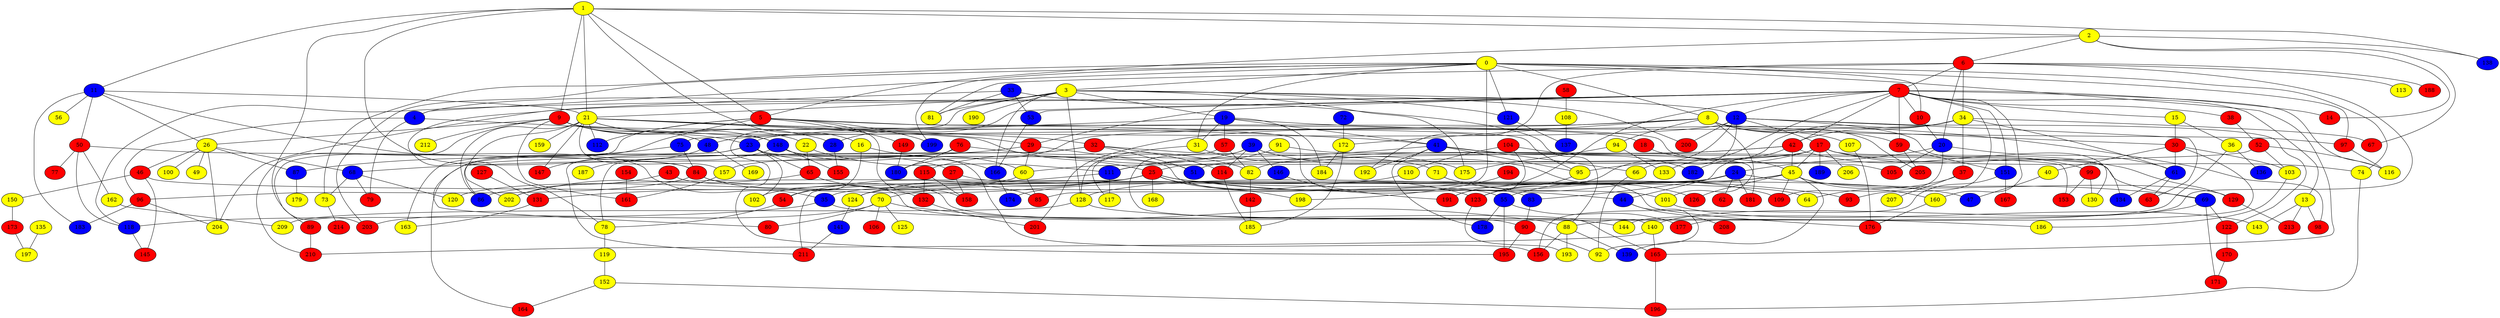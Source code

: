 graph {
0 [style = filled fillcolor = yellow];
1 [style = filled fillcolor = yellow];
2 [style = filled fillcolor = yellow];
3 [style = filled fillcolor = yellow];
4 [style = filled fillcolor = blue];
5 [style = filled fillcolor = red];
6 [style = filled fillcolor = red];
7 [style = filled fillcolor = red];
8 [style = filled fillcolor = yellow];
9 [style = filled fillcolor = red];
10 [style = filled fillcolor = red];
11 [style = filled fillcolor = blue];
12 [style = filled fillcolor = blue];
13 [style = filled fillcolor = yellow];
14 [style = filled fillcolor = red];
15 [style = filled fillcolor = yellow];
16 [style = filled fillcolor = yellow];
17 [style = filled fillcolor = red];
18 [style = filled fillcolor = red];
19 [style = filled fillcolor = blue];
20 [style = filled fillcolor = blue];
21 [style = filled fillcolor = yellow];
22 [style = filled fillcolor = yellow];
23 [style = filled fillcolor = blue];
24 [style = filled fillcolor = blue];
25 [style = filled fillcolor = red];
26 [style = filled fillcolor = yellow];
27 [style = filled fillcolor = red];
28 [style = filled fillcolor = blue];
29 [style = filled fillcolor = red];
30 [style = filled fillcolor = red];
31 [style = filled fillcolor = yellow];
32 [style = filled fillcolor = red];
33 [style = filled fillcolor = blue];
34 [style = filled fillcolor = yellow];
35 [style = filled fillcolor = blue];
36 [style = filled fillcolor = yellow];
37 [style = filled fillcolor = red];
38 [style = filled fillcolor = red];
39 [style = filled fillcolor = blue];
40 [style = filled fillcolor = yellow];
41 [style = filled fillcolor = blue];
42 [style = filled fillcolor = red];
43 [style = filled fillcolor = red];
44 [style = filled fillcolor = blue];
45 [style = filled fillcolor = yellow];
46 [style = filled fillcolor = red];
47 [style = filled fillcolor = blue];
48 [style = filled fillcolor = blue];
49 [style = filled fillcolor = yellow];
50 [style = filled fillcolor = red];
51 [style = filled fillcolor = blue];
52 [style = filled fillcolor = red];
53 [style = filled fillcolor = blue];
54 [style = filled fillcolor = red];
55 [style = filled fillcolor = blue];
56 [style = filled fillcolor = yellow];
57 [style = filled fillcolor = red];
58 [style = filled fillcolor = red];
59 [style = filled fillcolor = red];
60 [style = filled fillcolor = yellow];
61 [style = filled fillcolor = blue];
62 [style = filled fillcolor = red];
63 [style = filled fillcolor = red];
64 [style = filled fillcolor = yellow];
65 [style = filled fillcolor = red];
66 [style = filled fillcolor = yellow];
67 [style = filled fillcolor = red];
68 [style = filled fillcolor = blue];
69 [style = filled fillcolor = blue];
70 [style = filled fillcolor = yellow];
71 [style = filled fillcolor = yellow];
72 [style = filled fillcolor = blue];
73 [style = filled fillcolor = yellow];
74 [style = filled fillcolor = yellow];
75 [style = filled fillcolor = blue];
76 [style = filled fillcolor = red];
77 [style = filled fillcolor = red];
78 [style = filled fillcolor = yellow];
79 [style = filled fillcolor = red];
80 [style = filled fillcolor = red];
81 [style = filled fillcolor = yellow];
82 [style = filled fillcolor = yellow];
83 [style = filled fillcolor = blue];
84 [style = filled fillcolor = red];
85 [style = filled fillcolor = red];
86 [style = filled fillcolor = blue];
87 [style = filled fillcolor = blue];
88 [style = filled fillcolor = yellow];
89 [style = filled fillcolor = red];
90 [style = filled fillcolor = red];
91 [style = filled fillcolor = yellow];
92 [style = filled fillcolor = yellow];
93 [style = filled fillcolor = red];
94 [style = filled fillcolor = yellow];
95 [style = filled fillcolor = yellow];
96 [style = filled fillcolor = red];
97 [style = filled fillcolor = red];
98 [style = filled fillcolor = red];
99 [style = filled fillcolor = red];
100 [style = filled fillcolor = yellow];
101 [style = filled fillcolor = yellow];
102 [style = filled fillcolor = yellow];
103 [style = filled fillcolor = yellow];
104 [style = filled fillcolor = red];
105 [style = filled fillcolor = red];
106 [style = filled fillcolor = red];
107 [style = filled fillcolor = yellow];
108 [style = filled fillcolor = yellow];
109 [style = filled fillcolor = red];
110 [style = filled fillcolor = yellow];
111 [style = filled fillcolor = blue];
112 [style = filled fillcolor = blue];
113 [style = filled fillcolor = yellow];
114 [style = filled fillcolor = red];
115 [style = filled fillcolor = red];
116 [style = filled fillcolor = yellow];
117 [style = filled fillcolor = yellow];
118 [style = filled fillcolor = blue];
119 [style = filled fillcolor = yellow];
120 [style = filled fillcolor = yellow];
121 [style = filled fillcolor = blue];
122 [style = filled fillcolor = red];
123 [style = filled fillcolor = red];
124 [style = filled fillcolor = yellow];
125 [style = filled fillcolor = yellow];
126 [style = filled fillcolor = red];
127 [style = filled fillcolor = red];
128 [style = filled fillcolor = yellow];
129 [style = filled fillcolor = red];
130 [style = filled fillcolor = yellow];
131 [style = filled fillcolor = red];
132 [style = filled fillcolor = red];
133 [style = filled fillcolor = yellow];
134 [style = filled fillcolor = blue];
135 [style = filled fillcolor = yellow];
136 [style = filled fillcolor = blue];
137 [style = filled fillcolor = blue];
138 [style = filled fillcolor = blue];
139 [style = filled fillcolor = blue];
140 [style = filled fillcolor = yellow];
141 [style = filled fillcolor = blue];
142 [style = filled fillcolor = red];
143 [style = filled fillcolor = yellow];
144 [style = filled fillcolor = yellow];
145 [style = filled fillcolor = red];
146 [style = filled fillcolor = blue];
147 [style = filled fillcolor = red];
148 [style = filled fillcolor = blue];
149 [style = filled fillcolor = red];
150 [style = filled fillcolor = yellow];
151 [style = filled fillcolor = blue];
152 [style = filled fillcolor = yellow];
153 [style = filled fillcolor = red];
154 [style = filled fillcolor = red];
155 [style = filled fillcolor = red];
156 [style = filled fillcolor = red];
157 [style = filled fillcolor = yellow];
158 [style = filled fillcolor = red];
159 [style = filled fillcolor = yellow];
160 [style = filled fillcolor = yellow];
161 [style = filled fillcolor = red];
162 [style = filled fillcolor = yellow];
163 [style = filled fillcolor = yellow];
164 [style = filled fillcolor = red];
165 [style = filled fillcolor = red];
166 [style = filled fillcolor = blue];
167 [style = filled fillcolor = red];
168 [style = filled fillcolor = yellow];
169 [style = filled fillcolor = yellow];
170 [style = filled fillcolor = red];
171 [style = filled fillcolor = red];
172 [style = filled fillcolor = yellow];
173 [style = filled fillcolor = red];
174 [style = filled fillcolor = blue];
175 [style = filled fillcolor = yellow];
176 [style = filled fillcolor = red];
177 [style = filled fillcolor = red];
178 [style = filled fillcolor = blue];
179 [style = filled fillcolor = yellow];
180 [style = filled fillcolor = blue];
181 [style = filled fillcolor = red];
182 [style = filled fillcolor = blue];
183 [style = filled fillcolor = blue];
184 [style = filled fillcolor = yellow];
185 [style = filled fillcolor = yellow];
186 [style = filled fillcolor = yellow];
187 [style = filled fillcolor = yellow];
188 [style = filled fillcolor = red];
189 [style = filled fillcolor = blue];
190 [style = filled fillcolor = yellow];
191 [style = filled fillcolor = red];
192 [style = filled fillcolor = yellow];
193 [style = filled fillcolor = yellow];
194 [style = filled fillcolor = red];
195 [style = filled fillcolor = red];
196 [style = filled fillcolor = red];
197 [style = filled fillcolor = yellow];
198 [style = filled fillcolor = yellow];
199 [style = filled fillcolor = blue];
200 [style = filled fillcolor = red];
201 [style = filled fillcolor = red];
202 [style = filled fillcolor = yellow];
203 [style = filled fillcolor = red];
204 [style = filled fillcolor = yellow];
205 [style = filled fillcolor = red];
206 [style = filled fillcolor = yellow];
207 [style = filled fillcolor = yellow];
208 [style = filled fillcolor = red];
209 [style = filled fillcolor = yellow];
210 [style = filled fillcolor = red];
211 [style = filled fillcolor = red];
212 [style = filled fillcolor = yellow];
213 [style = filled fillcolor = red];
214 [style = filled fillcolor = red];
0 -- 10;
0 -- 8;
0 -- 4;
0 -- 3;
0 -- 31;
0 -- 73;
0 -- 74;
0 -- 85;
0 -- 97;
0 -- 121;
0 -- 165;
0 -- 199;
0 -- 203;
1 -- 2;
1 -- 5;
1 -- 9;
1 -- 11;
1 -- 16;
1 -- 21;
1 -- 84;
1 -- 138;
1 -- 203;
2 -- 5;
2 -- 6;
2 -- 14;
2 -- 67;
2 -- 138;
3 -- 4;
3 -- 12;
3 -- 19;
3 -- 21;
3 -- 81;
3 -- 121;
3 -- 128;
3 -- 166;
3 -- 175;
3 -- 190;
3 -- 195;
3 -- 200;
4 -- 79;
4 -- 96;
4 -- 148;
5 -- 80;
5 -- 83;
5 -- 89;
5 -- 105;
5 -- 112;
5 -- 149;
5 -- 158;
5 -- 199;
6 -- 7;
6 -- 20;
6 -- 34;
6 -- 81;
6 -- 113;
6 -- 144;
6 -- 188;
6 -- 192;
7 -- 10;
7 -- 12;
7 -- 13;
7 -- 14;
7 -- 15;
7 -- 28;
7 -- 29;
7 -- 38;
7 -- 42;
7 -- 53;
7 -- 59;
7 -- 93;
7 -- 116;
7 -- 118;
7 -- 133;
7 -- 151;
7 -- 160;
7 -- 191;
7 -- 204;
8 -- 23;
8 -- 30;
8 -- 59;
8 -- 94;
8 -- 97;
8 -- 101;
8 -- 107;
8 -- 172;
8 -- 201;
8 -- 205;
9 -- 18;
9 -- 22;
9 -- 23;
9 -- 26;
9 -- 48;
9 -- 95;
9 -- 161;
9 -- 210;
9 -- 212;
10 -- 20;
11 -- 21;
11 -- 26;
11 -- 35;
11 -- 50;
11 -- 56;
11 -- 183;
12 -- 17;
12 -- 48;
12 -- 63;
12 -- 66;
12 -- 122;
12 -- 123;
12 -- 130;
12 -- 200;
13 -- 98;
13 -- 143;
13 -- 213;
15 -- 30;
15 -- 36;
16 -- 54;
16 -- 60;
17 -- 25;
17 -- 45;
17 -- 74;
17 -- 95;
17 -- 129;
17 -- 134;
17 -- 157;
17 -- 189;
17 -- 206;
18 -- 45;
19 -- 31;
19 -- 41;
19 -- 57;
19 -- 75;
19 -- 98;
19 -- 184;
20 -- 24;
20 -- 61;
20 -- 105;
20 -- 109;
21 -- 25;
21 -- 28;
21 -- 29;
21 -- 32;
21 -- 41;
21 -- 86;
21 -- 112;
21 -- 147;
21 -- 148;
21 -- 157;
21 -- 159;
21 -- 202;
22 -- 65;
22 -- 111;
23 -- 27;
23 -- 55;
23 -- 65;
23 -- 102;
23 -- 163;
23 -- 211;
24 -- 35;
24 -- 62;
24 -- 69;
24 -- 83;
24 -- 86;
24 -- 128;
24 -- 181;
25 -- 44;
25 -- 47;
25 -- 54;
25 -- 70;
25 -- 93;
25 -- 102;
25 -- 123;
25 -- 131;
25 -- 168;
25 -- 198;
25 -- 211;
26 -- 46;
26 -- 49;
26 -- 68;
26 -- 87;
26 -- 100;
26 -- 204;
27 -- 64;
27 -- 158;
28 -- 155;
29 -- 51;
29 -- 60;
29 -- 68;
30 -- 40;
30 -- 61;
30 -- 103;
30 -- 177;
31 -- 128;
31 -- 175;
32 -- 51;
32 -- 71;
32 -- 78;
32 -- 86;
32 -- 114;
33 -- 53;
33 -- 78;
33 -- 81;
33 -- 88;
34 -- 37;
34 -- 42;
34 -- 61;
34 -- 67;
34 -- 180;
34 -- 182;
35 -- 118;
35 -- 144;
36 -- 88;
36 -- 136;
37 -- 64;
37 -- 207;
38 -- 52;
39 -- 114;
39 -- 115;
39 -- 140;
39 -- 146;
39 -- 153;
39 -- 176;
40 -- 47;
41 -- 66;
41 -- 69;
41 -- 95;
41 -- 111;
41 -- 178;
41 -- 192;
42 -- 44;
42 -- 45;
42 -- 51;
42 -- 82;
42 -- 99;
43 -- 90;
43 -- 202;
44 -- 92;
44 -- 208;
45 -- 55;
45 -- 109;
45 -- 124;
45 -- 126;
45 -- 129;
45 -- 139;
45 -- 160;
46 -- 101;
46 -- 145;
46 -- 150;
48 -- 147;
48 -- 169;
50 -- 77;
50 -- 84;
50 -- 118;
50 -- 162;
52 -- 60;
52 -- 103;
52 -- 116;
53 -- 166;
54 -- 78;
55 -- 177;
55 -- 178;
55 -- 195;
57 -- 82;
57 -- 117;
58 -- 108;
59 -- 151;
59 -- 205;
60 -- 85;
60 -- 120;
61 -- 63;
61 -- 134;
65 -- 85;
65 -- 202;
66 -- 92;
68 -- 73;
68 -- 79;
68 -- 120;
69 -- 122;
69 -- 140;
69 -- 171;
70 -- 80;
70 -- 88;
70 -- 106;
70 -- 125;
70 -- 203;
71 -- 109;
71 -- 126;
72 -- 172;
73 -- 214;
74 -- 196;
75 -- 84;
75 -- 87;
76 -- 82;
76 -- 164;
76 -- 180;
78 -- 119;
82 -- 142;
83 -- 90;
84 -- 96;
84 -- 132;
84 -- 165;
87 -- 179;
88 -- 139;
88 -- 156;
88 -- 193;
89 -- 210;
90 -- 92;
90 -- 195;
91 -- 111;
91 -- 181;
94 -- 133;
94 -- 175;
95 -- 123;
96 -- 183;
96 -- 204;
97 -- 116;
99 -- 130;
99 -- 153;
101 -- 143;
103 -- 186;
104 -- 110;
104 -- 182;
104 -- 191;
107 -- 176;
108 -- 137;
110 -- 174;
111 -- 117;
111 -- 124;
114 -- 185;
115 -- 132;
115 -- 158;
118 -- 145;
119 -- 152;
121 -- 137;
122 -- 170;
123 -- 193;
124 -- 141;
127 -- 131;
128 -- 186;
128 -- 209;
129 -- 213;
131 -- 163;
132 -- 201;
135 -- 197;
140 -- 165;
140 -- 210;
141 -- 211;
142 -- 185;
146 -- 191;
148 -- 155;
148 -- 156;
148 -- 166;
148 -- 187;
149 -- 180;
150 -- 173;
151 -- 156;
151 -- 167;
152 -- 164;
152 -- 196;
154 -- 161;
157 -- 161;
160 -- 176;
162 -- 209;
165 -- 196;
166 -- 174;
170 -- 171;
172 -- 184;
172 -- 185;
173 -- 197;
194 -- 198;
}
